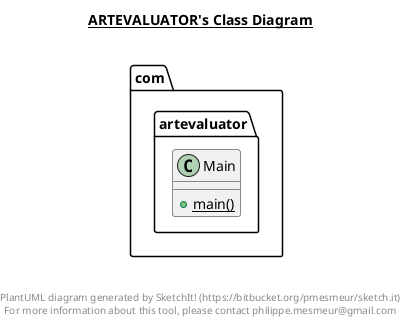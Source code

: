 @startuml

title __ARTEVALUATOR's Class Diagram__\n

  namespace com.artevaluator {
    class com.artevaluator.Main {
        {static} + main()
    }
  }
  



right footer


PlantUML diagram generated by SketchIt! (https://bitbucket.org/pmesmeur/sketch.it)
For more information about this tool, please contact philippe.mesmeur@gmail.com
endfooter

@enduml
